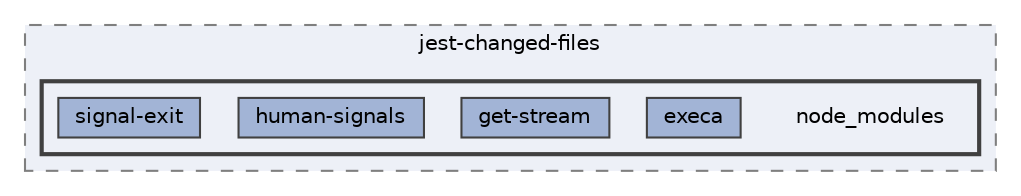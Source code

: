 digraph "C:/Users/arisc/OneDrive/Documents/GitHub/FINAL/EcoEats-Project/node_modules/jest-changed-files/node_modules"
{
 // LATEX_PDF_SIZE
  bgcolor="transparent";
  edge [fontname=Helvetica,fontsize=10,labelfontname=Helvetica,labelfontsize=10];
  node [fontname=Helvetica,fontsize=10,shape=box,height=0.2,width=0.4];
  compound=true
  subgraph clusterdir_3d43332a441dfe05b48d5e49335044d1 {
    graph [ bgcolor="#edf0f7", pencolor="grey50", label="jest-changed-files", fontname=Helvetica,fontsize=10 style="filled,dashed", URL="dir_3d43332a441dfe05b48d5e49335044d1.html",tooltip=""]
  subgraph clusterdir_5107c4ee3c178b39e15ab43655b0798d {
    graph [ bgcolor="#edf0f7", pencolor="grey25", label="", fontname=Helvetica,fontsize=10 style="filled,bold", URL="dir_5107c4ee3c178b39e15ab43655b0798d.html",tooltip=""]
    dir_5107c4ee3c178b39e15ab43655b0798d [shape=plaintext, label="node_modules"];
  dir_4a0abd9e1c10fbf1e26a7367ae3168ee [label="execa", fillcolor="#a2b4d6", color="grey25", style="filled", URL="dir_4a0abd9e1c10fbf1e26a7367ae3168ee.html",tooltip=""];
  dir_809a653fab31b0c6d4b93dda68c556c1 [label="get-stream", fillcolor="#a2b4d6", color="grey25", style="filled", URL="dir_809a653fab31b0c6d4b93dda68c556c1.html",tooltip=""];
  dir_8eb52bc438de2823295852ea70895def [label="human-signals", fillcolor="#a2b4d6", color="grey25", style="filled", URL="dir_8eb52bc438de2823295852ea70895def.html",tooltip=""];
  dir_ca9625be271d242852cc9e70aa6dd49f [label="signal-exit", fillcolor="#a2b4d6", color="grey25", style="filled", URL="dir_ca9625be271d242852cc9e70aa6dd49f.html",tooltip=""];
  }
  }
}
